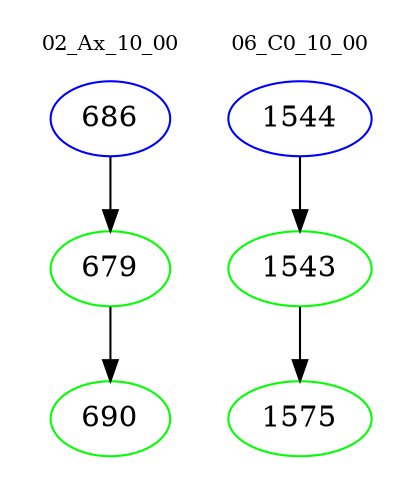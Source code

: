 digraph{
subgraph cluster_0 {
color = white
label = "02_Ax_10_00";
fontsize=10;
T0_686 [label="686", color="blue"]
T0_686 -> T0_679 [color="black"]
T0_679 [label="679", color="green"]
T0_679 -> T0_690 [color="black"]
T0_690 [label="690", color="green"]
}
subgraph cluster_1 {
color = white
label = "06_C0_10_00";
fontsize=10;
T1_1544 [label="1544", color="blue"]
T1_1544 -> T1_1543 [color="black"]
T1_1543 [label="1543", color="green"]
T1_1543 -> T1_1575 [color="black"]
T1_1575 [label="1575", color="green"]
}
}
